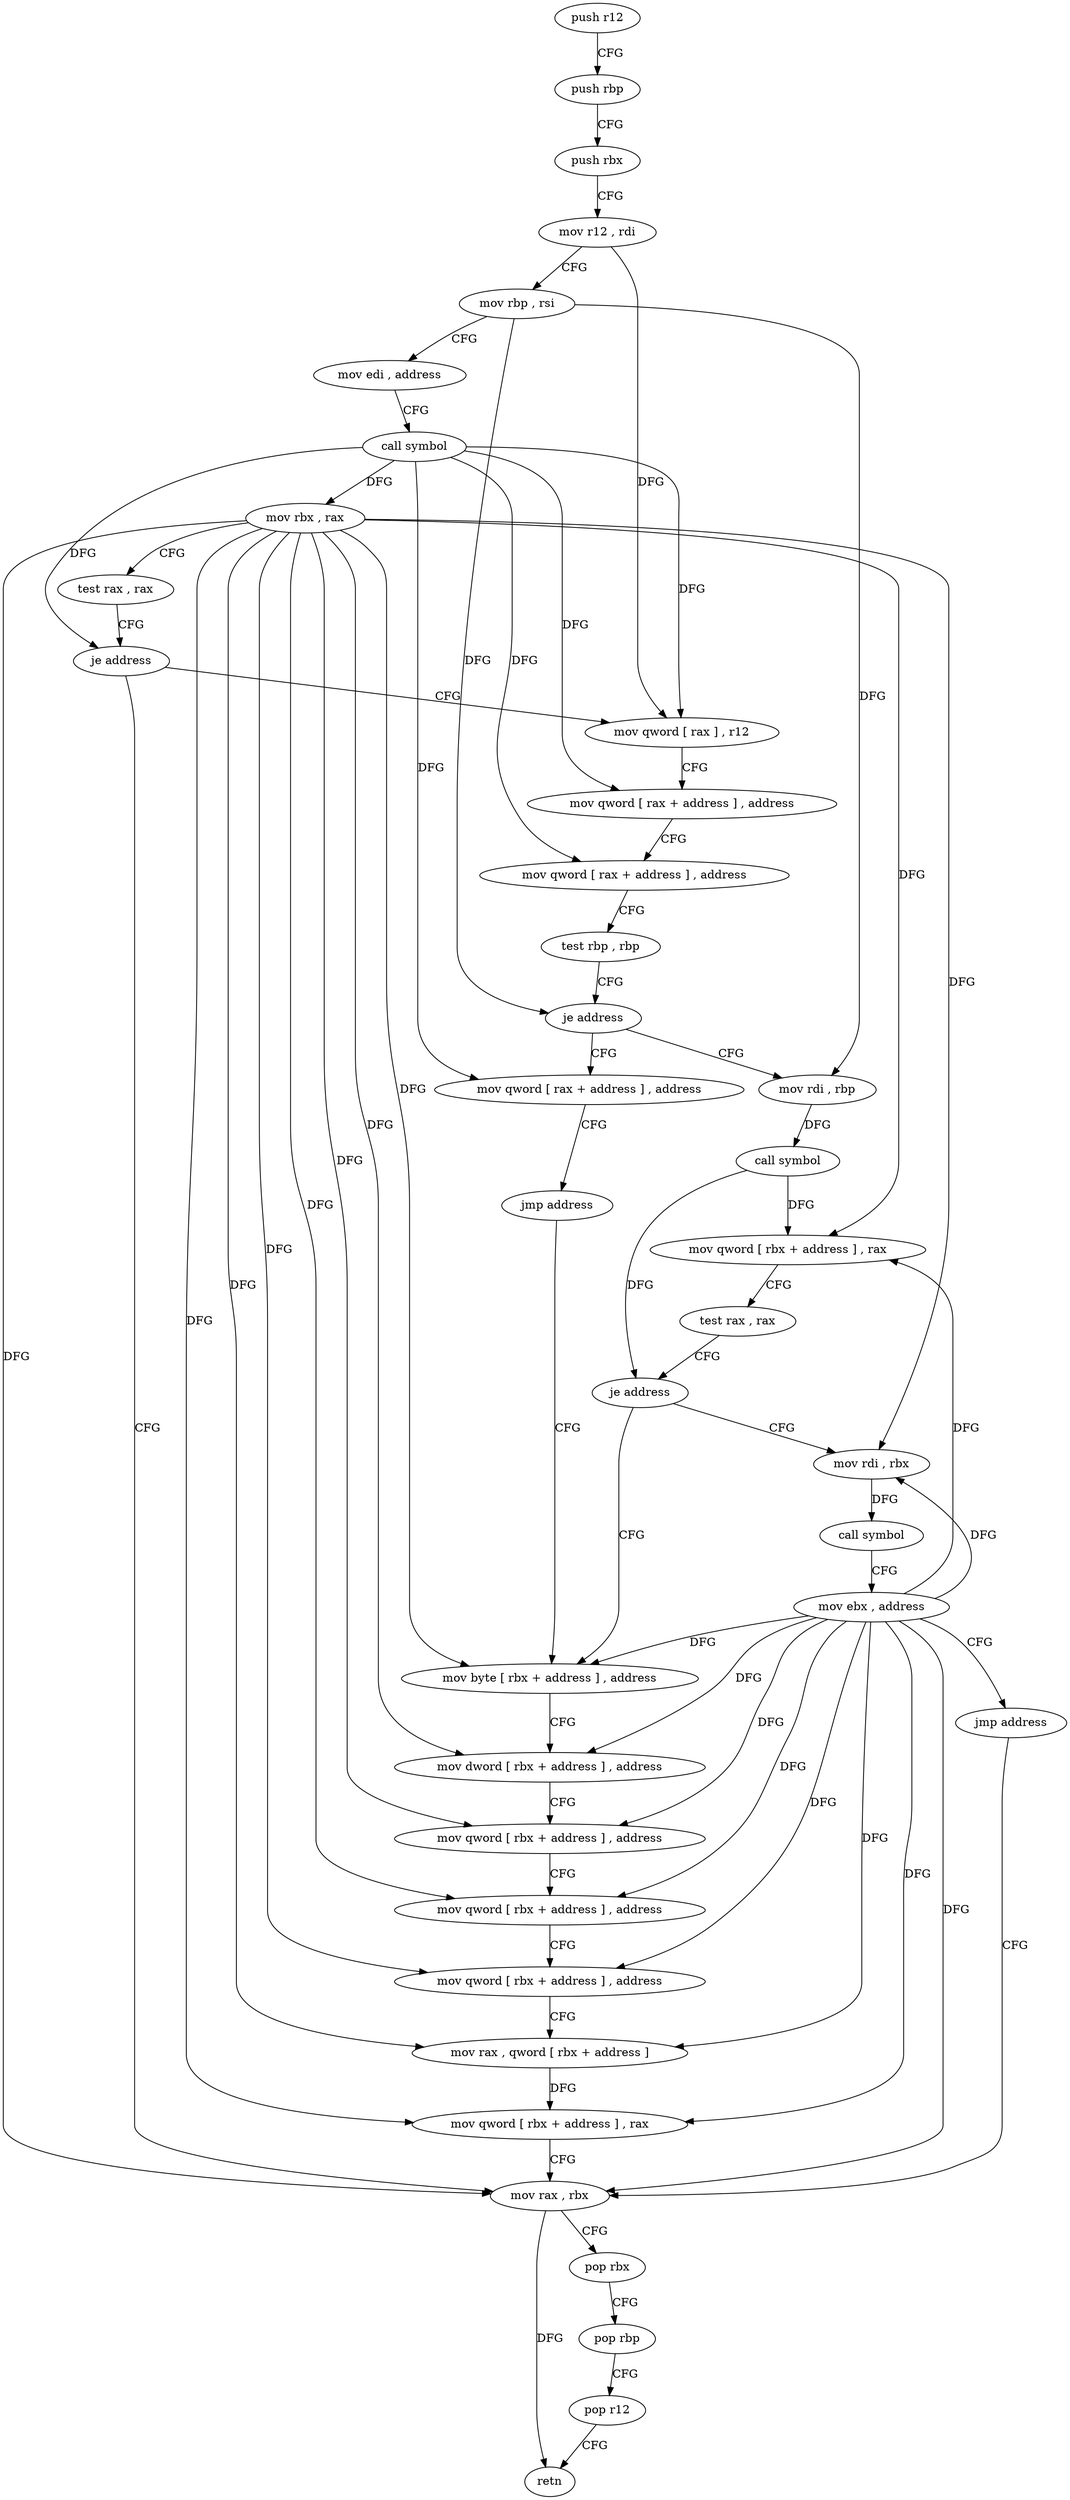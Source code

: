 digraph "func" {
"103671" [label = "push r12" ]
"103673" [label = "push rbp" ]
"103674" [label = "push rbx" ]
"103675" [label = "mov r12 , rdi" ]
"103678" [label = "mov rbp , rsi" ]
"103681" [label = "mov edi , address" ]
"103686" [label = "call symbol" ]
"103691" [label = "mov rbx , rax" ]
"103694" [label = "test rax , rax" ]
"103697" [label = "je address" ]
"103783" [label = "mov rax , rbx" ]
"103699" [label = "mov qword [ rax ] , r12" ]
"103786" [label = "pop rbx" ]
"103787" [label = "pop rbp" ]
"103788" [label = "pop r12" ]
"103790" [label = "retn" ]
"103702" [label = "mov qword [ rax + address ] , address" ]
"103710" [label = "mov qword [ rax + address ] , address" ]
"103718" [label = "test rbp , rbp" ]
"103721" [label = "je address" ]
"103791" [label = "mov qword [ rax + address ] , address" ]
"103723" [label = "mov rdi , rbp" ]
"103799" [label = "jmp address" ]
"103740" [label = "mov byte [ rbx + address ] , address" ]
"103726" [label = "call symbol" ]
"103731" [label = "mov qword [ rbx + address ] , rax" ]
"103735" [label = "test rax , rax" ]
"103738" [label = "je address" ]
"103801" [label = "mov rdi , rbx" ]
"103744" [label = "mov dword [ rbx + address ] , address" ]
"103751" [label = "mov qword [ rbx + address ] , address" ]
"103759" [label = "mov qword [ rbx + address ] , address" ]
"103767" [label = "mov qword [ rbx + address ] , address" ]
"103775" [label = "mov rax , qword [ rbx + address ]" ]
"103779" [label = "mov qword [ rbx + address ] , rax" ]
"103804" [label = "call symbol" ]
"103809" [label = "mov ebx , address" ]
"103814" [label = "jmp address" ]
"103671" -> "103673" [ label = "CFG" ]
"103673" -> "103674" [ label = "CFG" ]
"103674" -> "103675" [ label = "CFG" ]
"103675" -> "103678" [ label = "CFG" ]
"103675" -> "103699" [ label = "DFG" ]
"103678" -> "103681" [ label = "CFG" ]
"103678" -> "103721" [ label = "DFG" ]
"103678" -> "103723" [ label = "DFG" ]
"103681" -> "103686" [ label = "CFG" ]
"103686" -> "103691" [ label = "DFG" ]
"103686" -> "103697" [ label = "DFG" ]
"103686" -> "103699" [ label = "DFG" ]
"103686" -> "103702" [ label = "DFG" ]
"103686" -> "103710" [ label = "DFG" ]
"103686" -> "103791" [ label = "DFG" ]
"103691" -> "103694" [ label = "CFG" ]
"103691" -> "103783" [ label = "DFG" ]
"103691" -> "103731" [ label = "DFG" ]
"103691" -> "103740" [ label = "DFG" ]
"103691" -> "103744" [ label = "DFG" ]
"103691" -> "103751" [ label = "DFG" ]
"103691" -> "103759" [ label = "DFG" ]
"103691" -> "103767" [ label = "DFG" ]
"103691" -> "103775" [ label = "DFG" ]
"103691" -> "103779" [ label = "DFG" ]
"103691" -> "103801" [ label = "DFG" ]
"103694" -> "103697" [ label = "CFG" ]
"103697" -> "103783" [ label = "CFG" ]
"103697" -> "103699" [ label = "CFG" ]
"103783" -> "103786" [ label = "CFG" ]
"103783" -> "103790" [ label = "DFG" ]
"103699" -> "103702" [ label = "CFG" ]
"103786" -> "103787" [ label = "CFG" ]
"103787" -> "103788" [ label = "CFG" ]
"103788" -> "103790" [ label = "CFG" ]
"103702" -> "103710" [ label = "CFG" ]
"103710" -> "103718" [ label = "CFG" ]
"103718" -> "103721" [ label = "CFG" ]
"103721" -> "103791" [ label = "CFG" ]
"103721" -> "103723" [ label = "CFG" ]
"103791" -> "103799" [ label = "CFG" ]
"103723" -> "103726" [ label = "DFG" ]
"103799" -> "103740" [ label = "CFG" ]
"103740" -> "103744" [ label = "CFG" ]
"103726" -> "103731" [ label = "DFG" ]
"103726" -> "103738" [ label = "DFG" ]
"103731" -> "103735" [ label = "CFG" ]
"103735" -> "103738" [ label = "CFG" ]
"103738" -> "103801" [ label = "CFG" ]
"103738" -> "103740" [ label = "CFG" ]
"103801" -> "103804" [ label = "DFG" ]
"103744" -> "103751" [ label = "CFG" ]
"103751" -> "103759" [ label = "CFG" ]
"103759" -> "103767" [ label = "CFG" ]
"103767" -> "103775" [ label = "CFG" ]
"103775" -> "103779" [ label = "DFG" ]
"103779" -> "103783" [ label = "CFG" ]
"103804" -> "103809" [ label = "CFG" ]
"103809" -> "103814" [ label = "CFG" ]
"103809" -> "103783" [ label = "DFG" ]
"103809" -> "103740" [ label = "DFG" ]
"103809" -> "103744" [ label = "DFG" ]
"103809" -> "103751" [ label = "DFG" ]
"103809" -> "103759" [ label = "DFG" ]
"103809" -> "103767" [ label = "DFG" ]
"103809" -> "103775" [ label = "DFG" ]
"103809" -> "103801" [ label = "DFG" ]
"103809" -> "103731" [ label = "DFG" ]
"103809" -> "103779" [ label = "DFG" ]
"103814" -> "103783" [ label = "CFG" ]
}
